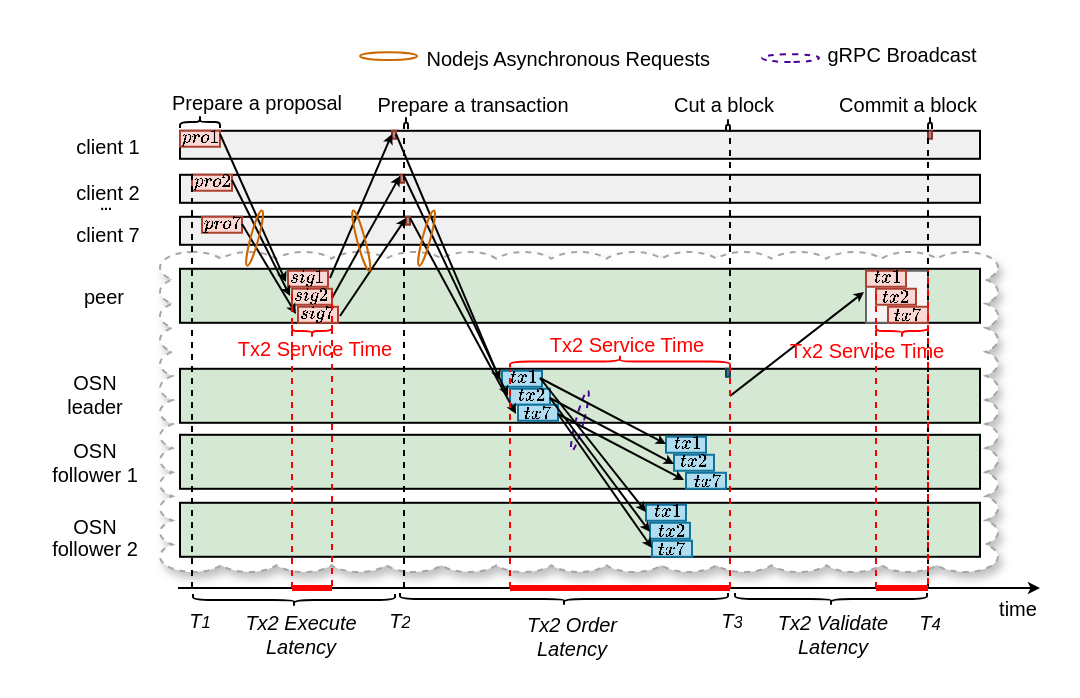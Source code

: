 <mxfile version="20.6.2" type="device"><diagram id="0vhZ1a2vEWbwYD3_x5Hq" name="第 1 页"><mxGraphModel dx="835" dy="513" grid="1" gridSize="10" guides="1" tooltips="1" connect="1" arrows="1" fold="1" page="1" pageScale="1" pageWidth="827" pageHeight="1169" math="1" shadow="0"><root><mxCell id="0"/><mxCell id="1" parent="0"/><mxCell id="FMVHNKBBkChkBREBz5Vj-9" value="&lt;font style=&quot;font-size: 8px;&quot;&gt;$$tx2$$&lt;/font&gt;" style="text;html=1;strokeColor=#82b366;fillColor=#d5e8d4;align=center;verticalAlign=middle;whiteSpace=wrap;rounded=0;" vertex="1" parent="1"><mxGeometry x="485.25" y="242" width="60" height="22" as="geometry"/></mxCell><mxCell id="48xOUsyUoS7SO47N31Tx-1" value="" style="whiteSpace=wrap;html=1;shape=mxgraph.basic.cloud_rect;gradientColor=none;strokeColor=#A6A6A6;shadow=1;dashed=1;" parent="1" vertex="1"><mxGeometry x="161" y="230" width="419" height="160" as="geometry"/></mxCell><mxCell id="Ra1UkYBC7Bc8kQ_S5JcI-41" value="" style="rounded=0;whiteSpace=wrap;html=1;strokeWidth=1;fillColor=#D5E8D4;strokeColor=#000000;" parent="1" vertex="1"><mxGeometry x="171" y="355.4" width="400" height="27" as="geometry"/></mxCell><mxCell id="Ra1UkYBC7Bc8kQ_S5JcI-40" value="" style="rounded=0;whiteSpace=wrap;html=1;strokeWidth=1;fillColor=#D5E8D4;strokeColor=#000000;" parent="1" vertex="1"><mxGeometry x="171" y="321.4" width="400" height="27" as="geometry"/></mxCell><mxCell id="Ra1UkYBC7Bc8kQ_S5JcI-18" value="" style="rounded=0;whiteSpace=wrap;html=1;strokeWidth=1;fillColor=#D5E8D4;strokeColor=#000000;" parent="1" vertex="1"><mxGeometry x="171" y="288.4" width="400" height="27" as="geometry"/></mxCell><mxCell id="Ra1UkYBC7Bc8kQ_S5JcI-5" value="" style="rounded=0;whiteSpace=wrap;html=1;strokeWidth=1;fillColor=#D5E8D4;strokeColor=#000000;" parent="1" vertex="1"><mxGeometry x="171" y="238.4" width="400" height="27" as="geometry"/></mxCell><mxCell id="Ra1UkYBC7Bc8kQ_S5JcI-1" value="" style="rounded=0;whiteSpace=wrap;html=1;strokeWidth=1;fillColor=#F0F0F0;strokeColor=#000000;" parent="1" vertex="1"><mxGeometry x="171" y="191.4" width="400" height="14" as="geometry"/></mxCell><mxCell id="Trnzre_r4BiW6Tw0E5rN-12" value="" style="rounded=0;whiteSpace=wrap;html=1;strokeWidth=1;fillColor=#F0F0F0;strokeColor=#000000;" parent="1" vertex="1"><mxGeometry x="171" y="169.4" width="400" height="14" as="geometry"/></mxCell><mxCell id="Trnzre_r4BiW6Tw0E5rN-16" value="&lt;font style=&quot;font-size: 7px;&quot;&gt;&lt;b&gt;...&lt;/b&gt;&lt;/font&gt;" style="text;html=1;strokeColor=none;fillColor=none;align=center;verticalAlign=middle;whiteSpace=wrap;rounded=0;" parent="1" vertex="1"><mxGeometry x="104" y="190" width="60" height="30" as="geometry"/></mxCell><mxCell id="Trnzre_r4BiW6Tw0E5rN-30" value="" style="shape=curlyBracket;whiteSpace=wrap;html=1;rounded=1;flipH=1;rotation=-90;" parent="1" vertex="1"><mxGeometry x="178" y="155" width="6" height="20" as="geometry"/></mxCell><mxCell id="Trnzre_r4BiW6Tw0E5rN-31" value="&lt;h6 style=&quot;font-size: 10px;&quot;&gt;&lt;span style=&quot;font-weight: normal;&quot;&gt;&lt;font style=&quot;font-size: 10px; line-height: 0.2;&quot;&gt;Prepare a&amp;nbsp;&lt;/font&gt;proposal&lt;/span&gt;&lt;/h6&gt;" style="text;html=1;strokeColor=none;fillColor=none;align=center;verticalAlign=middle;whiteSpace=wrap;rounded=0;" parent="1" vertex="1"><mxGeometry x="160" y="127.33" width="99" height="55" as="geometry"/></mxCell><mxCell id="Trnzre_r4BiW6Tw0E5rN-66" value="" style="shape=curlyBracket;whiteSpace=wrap;html=1;rounded=1;flipH=1;rotation=-90;" parent="1" vertex="1"><mxGeometry x="281" y="164.5" width="6" height="2" as="geometry"/></mxCell><mxCell id="Trnzre_r4BiW6Tw0E5rN-67" value="&lt;h6 style=&quot;font-size: 10px;&quot;&gt;&lt;span style=&quot;font-weight: normal;&quot;&gt;&lt;font style=&quot;font-size: 10px; line-height: 0.2;&quot;&gt;Prepare a&amp;nbsp;&lt;/font&gt;transaction&lt;/span&gt;&lt;/h6&gt;" style="text;html=1;strokeColor=none;fillColor=none;align=center;verticalAlign=middle;whiteSpace=wrap;rounded=0;" parent="1" vertex="1"><mxGeometry x="264.25" y="128" width="106.75" height="55" as="geometry"/></mxCell><mxCell id="Trnzre_r4BiW6Tw0E5rN-113" value="" style="verticalLabelPosition=bottom;verticalAlign=top;html=1;shape=mxgraph.basic.rect;fillColor2=none;strokeWidth=1;size=20;indent=5;fontSize=7;fillColor=#fad9d5;strokeColor=#ae4132;" parent="1" vertex="1"><mxGeometry x="171" y="169.33" width="20" height="8" as="geometry"/></mxCell><mxCell id="Trnzre_r4BiW6Tw0E5rN-139" value="" style="verticalLabelPosition=bottom;verticalAlign=top;html=1;shape=mxgraph.basic.rect;fillColor2=none;strokeWidth=1;size=20;indent=5;fontSize=7;fillColor=#A38E8B;strokeColor=#8C3428;" parent="1" vertex="1"><mxGeometry x="277" y="169.33" width="2" height="4" as="geometry"/></mxCell><mxCell id="Trnzre_r4BiW6Tw0E5rN-186" value="" style="strokeWidth=1;html=1;shape=mxgraph.flowchart.start_1;whiteSpace=wrap;labelBackgroundColor=none;fontSize=5;fillColor=none;rotation=90;strokeColor=#CC6600;fontStyle=1" parent="1" vertex="1"><mxGeometry x="273.31" y="117.79" width="3.94" height="28.51" as="geometry"/></mxCell><mxCell id="Trnzre_r4BiW6Tw0E5rN-187" value="&lt;h6 style=&quot;&quot;&gt;&lt;font style=&quot;line-height: 0.2; font-weight: normal; font-size: 10px;&quot;&gt;Nodejs Asynchronous Requests&amp;nbsp;&lt;/font&gt;&lt;/h6&gt;" style="text;html=1;strokeColor=none;fillColor=none;align=center;verticalAlign=middle;whiteSpace=wrap;rounded=0;" parent="1" vertex="1"><mxGeometry x="274.25" y="106" width="184.75" height="55" as="geometry"/></mxCell><mxCell id="Trnzre_r4BiW6Tw0E5rN-189" value="" style="strokeWidth=1;html=1;shape=mxgraph.flowchart.start_1;whiteSpace=wrap;labelBackgroundColor=none;fontSize=5;fillColor=none;rotation=90;dashed=1;strokeColor=#4C0099;fontStyle=1" parent="1" vertex="1"><mxGeometry x="474.31" y="118.79" width="3.94" height="28.51" as="geometry"/></mxCell><mxCell id="Trnzre_r4BiW6Tw0E5rN-190" value="&lt;h6 style=&quot;&quot;&gt;&lt;font style=&quot;line-height: 0.2; font-weight: normal; font-size: 10px;&quot;&gt;gRPC Broadcast&lt;/font&gt;&lt;/h6&gt;" style="text;html=1;strokeColor=none;fillColor=none;align=center;verticalAlign=middle;whiteSpace=wrap;rounded=0;" parent="1" vertex="1"><mxGeometry x="470.25" y="104" width="123.75" height="55" as="geometry"/></mxCell><mxCell id="Trnzre_r4BiW6Tw0E5rN-220" value="&lt;h6 style=&quot;&quot;&gt;&lt;font style=&quot;font-weight: normal; font-size: 10px;&quot;&gt;client 1&lt;/font&gt;&lt;/h6&gt;" style="text;html=1;strokeColor=none;fillColor=none;align=center;verticalAlign=middle;whiteSpace=wrap;rounded=0;" parent="1" vertex="1"><mxGeometry x="105.25" y="149" width="60" height="55" as="geometry"/></mxCell><mxCell id="Trnzre_r4BiW6Tw0E5rN-230" value="" style="verticalLabelPosition=bottom;verticalAlign=top;html=1;shape=mxgraph.basic.rect;fillColor2=none;strokeWidth=1;size=20;indent=5;fontSize=7;fillColor=#A38E8B;strokeColor=#8C3428;" parent="1" vertex="1"><mxGeometry x="545" y="169.33" width="2" height="4" as="geometry"/></mxCell><mxCell id="Trnzre_r4BiW6Tw0E5rN-232" value="" style="shape=curlyBracket;whiteSpace=wrap;html=1;rounded=1;flipH=1;rotation=-90;" parent="1" vertex="1"><mxGeometry x="543" y="164.5" width="6" height="2" as="geometry"/></mxCell><mxCell id="Trnzre_r4BiW6Tw0E5rN-237" value="&lt;h6 style=&quot;&quot;&gt;&lt;font style=&quot;font-size: 10px; font-weight: normal;&quot;&gt;time&lt;/font&gt;&lt;/h6&gt;" style="text;html=1;strokeColor=none;fillColor=none;align=center;verticalAlign=middle;whiteSpace=wrap;rounded=0;" parent="1" vertex="1"><mxGeometry x="560" y="380" width="60" height="55" as="geometry"/></mxCell><mxCell id="Trnzre_r4BiW6Tw0E5rN-258" value="" style="shape=curlyBracket;whiteSpace=wrap;html=1;rounded=1;flipH=1;rotation=90;" parent="1" vertex="1"><mxGeometry x="225" y="353.45" width="6" height="101" as="geometry"/></mxCell><mxCell id="Trnzre_r4BiW6Tw0E5rN-263" value="&lt;h6 style=&quot;&quot;&gt;&lt;span style=&quot;font-weight: 400;&quot;&gt;&lt;i style=&quot;&quot;&gt;&lt;font style=&quot;font-size: 10px;&quot;&gt;Tx2 Execute Latency&lt;/font&gt;&lt;/i&gt;&lt;/span&gt;&lt;/h6&gt;" style="text;html=1;strokeColor=none;fillColor=none;align=center;verticalAlign=middle;whiteSpace=wrap;rounded=0;" parent="1" vertex="1"><mxGeometry x="189" y="393" width="85" height="55" as="geometry"/></mxCell><mxCell id="Trnzre_r4BiW6Tw0E5rN-264" value="" style="shape=curlyBracket;whiteSpace=wrap;html=1;rounded=1;flipH=1;rotation=90;" parent="1" vertex="1"><mxGeometry x="360" y="321.5" width="6" height="164" as="geometry"/></mxCell><UserObject label="&lt;font style=&quot;&quot;&gt;&lt;i style=&quot;&quot;&gt;&lt;span style=&quot;font-size: 10px;&quot;&gt;T&lt;/span&gt;&lt;span style=&quot;font-size: 8.333px;&quot;&gt;2&lt;/span&gt;&lt;/i&gt;&lt;/font&gt;" placeholders="1" name="Variable" id="Trnzre_r4BiW6Tw0E5rN-265"><mxCell style="text;html=1;strokeColor=none;fillColor=none;align=center;verticalAlign=middle;whiteSpace=wrap;overflow=hidden;dashed=1;labelBackgroundColor=none;fontSize=5;fontColor=#000000;" parent="1" vertex="1"><mxGeometry x="241" y="404" width="80" height="20" as="geometry"/></mxCell></UserObject><mxCell id="Trnzre_r4BiW6Tw0E5rN-266" value="&lt;h6 style=&quot;&quot;&gt;&lt;font size=&quot;1&quot; style=&quot;&quot;&gt;&lt;i style=&quot;font-weight: normal;&quot;&gt;Tx2 Order Latency&lt;/i&gt;&lt;/font&gt;&lt;/h6&gt;" style="text;html=1;strokeColor=none;fillColor=none;align=center;verticalAlign=middle;whiteSpace=wrap;rounded=0;" parent="1" vertex="1"><mxGeometry x="325.25" y="394" width="83.75" height="55" as="geometry"/></mxCell><mxCell id="Trnzre_r4BiW6Tw0E5rN-268" value="&lt;h6 style=&quot;&quot;&gt;&lt;font size=&quot;1&quot; style=&quot;&quot;&gt;&lt;i style=&quot;font-weight: normal;&quot;&gt;Tx2 Validate Latency&lt;/i&gt;&lt;/font&gt;&lt;/h6&gt;" style="text;html=1;strokeColor=none;fillColor=none;align=center;verticalAlign=middle;whiteSpace=wrap;rounded=0;" parent="1" vertex="1"><mxGeometry x="455.25" y="393" width="84.75" height="55" as="geometry"/></mxCell><UserObject label="&lt;font style=&quot;&quot;&gt;&lt;i style=&quot;&quot;&gt;&lt;span style=&quot;font-size: 10px;&quot;&gt;T&lt;/span&gt;&lt;span style=&quot;font-size: 8.333px;&quot;&gt;3&lt;/span&gt;&lt;/i&gt;&lt;/font&gt;" placeholders="1" name="Variable" id="Trnzre_r4BiW6Tw0E5rN-269"><mxCell style="text;html=1;strokeColor=none;fillColor=none;align=center;verticalAlign=middle;whiteSpace=wrap;overflow=hidden;dashed=1;labelBackgroundColor=none;fontSize=5;fontColor=#000000;" parent="1" vertex="1"><mxGeometry x="407" y="404" width="80" height="20" as="geometry"/></mxCell></UserObject><UserObject label="&lt;font style=&quot;&quot;&gt;&lt;i style=&quot;&quot;&gt;&lt;span style=&quot;font-size: 10px;&quot;&gt;T&lt;/span&gt;&lt;span style=&quot;font-size: 8.333px;&quot;&gt;4&lt;/span&gt;&lt;/i&gt;&lt;/font&gt;" placeholders="1" name="Variable" id="Trnzre_r4BiW6Tw0E5rN-270"><mxCell style="text;html=1;strokeColor=none;fillColor=none;align=center;verticalAlign=middle;whiteSpace=wrap;overflow=hidden;dashed=1;labelBackgroundColor=none;fontSize=5;fontColor=#000000;" parent="1" vertex="1"><mxGeometry x="506" y="405" width="80" height="20" as="geometry"/></mxCell></UserObject><mxCell id="vXWSQ5Rv11uB9TsXxkIm-31" value="" style="shape=curlyBracket;whiteSpace=wrap;html=1;rounded=1;flipH=1;rotation=270;direction=west;strokeColor=#FF0000;" parent="1" vertex="1"><mxGeometry x="234" y="259.5" width="6" height="20" as="geometry"/></mxCell><mxCell id="vXWSQ5Rv11uB9TsXxkIm-35" value="" style="verticalLabelPosition=bottom;verticalAlign=top;html=1;shape=mxgraph.basic.rect;fillColor2=none;strokeWidth=1;size=20;indent=5;fontSize=7;fillColor=#A38E8B;strokeColor=#8C3428;" parent="1" vertex="1"><mxGeometry x="281" y="191.33" width="2" height="4" as="geometry"/></mxCell><mxCell id="vXWSQ5Rv11uB9TsXxkIm-41" value="&lt;h6 style=&quot;&quot;&gt;&lt;font style=&quot;font-weight: normal; font-size: 10px;&quot;&gt;OSN&lt;/font&gt;&lt;/h6&gt;" style="text;html=1;strokeColor=none;fillColor=none;align=center;verticalAlign=middle;whiteSpace=wrap;rounded=0;" parent="1" vertex="1"><mxGeometry x="81" y="267" width="95.25" height="55" as="geometry"/></mxCell><mxCell id="vXWSQ5Rv11uB9TsXxkIm-64" value="" style="endArrow=classic;html=1;rounded=0;fontSize=7;strokeColor=#000000;strokeWidth=1;endSize=3;startSize=3;" parent="1" edge="1"><mxGeometry width="50" height="50" relative="1" as="geometry"><mxPoint x="170" y="398" as="sourcePoint"/><mxPoint x="601" y="398" as="targetPoint"/></mxGeometry></mxCell><mxCell id="vXWSQ5Rv11uB9TsXxkIm-77" value="" style="verticalLabelPosition=bottom;verticalAlign=top;html=1;shape=mxgraph.basic.rect;fillColor2=none;strokeWidth=1;size=20;indent=5;fontSize=7;fillColor=#556A73;strokeColor=#09435C;" parent="1" vertex="1"><mxGeometry x="444" y="288.33" width="2" height="4" as="geometry"/></mxCell><mxCell id="vXWSQ5Rv11uB9TsXxkIm-80" value="" style="shape=curlyBracket;whiteSpace=wrap;html=1;rounded=1;flipH=1;rotation=-90;" parent="1" vertex="1"><mxGeometry x="442" y="165.5" width="6" height="2" as="geometry"/></mxCell><UserObject label="&lt;font style=&quot;&quot;&gt;&lt;i style=&quot;&quot;&gt;&lt;span style=&quot;font-size: 10px;&quot;&gt;T&lt;/span&gt;&lt;span style=&quot;font-size: 8.333px;&quot;&gt;1&lt;/span&gt;&lt;/i&gt;&lt;/font&gt;" placeholders="1" name="Variable" id="vXWSQ5Rv11uB9TsXxkIm-89"><mxCell style="text;html=1;strokeColor=none;fillColor=none;align=center;verticalAlign=middle;whiteSpace=wrap;overflow=hidden;dashed=1;labelBackgroundColor=none;fontSize=5;fontColor=#000000;" parent="1" vertex="1"><mxGeometry x="141" y="404" width="80" height="20" as="geometry"/></mxCell></UserObject><mxCell id="vXWSQ5Rv11uB9TsXxkIm-90" value="" style="strokeWidth=1;html=1;shape=mxgraph.flowchart.start_1;whiteSpace=wrap;labelBackgroundColor=none;fontSize=5;fillColor=none;rotation=15;dashed=1;strokeColor=#4C0099;" parent="1" vertex="1"><mxGeometry x="368.96" y="298.74" width="3.94" height="31.21" as="geometry"/></mxCell><mxCell id="Ra1UkYBC7Bc8kQ_S5JcI-2" value="" style="rounded=0;whiteSpace=wrap;html=1;strokeWidth=1;fillColor=#F0F0F0;strokeColor=#000000;" parent="1" vertex="1"><mxGeometry x="171" y="212.4" width="400" height="14" as="geometry"/></mxCell><mxCell id="Ra1UkYBC7Bc8kQ_S5JcI-3" value="" style="verticalLabelPosition=bottom;verticalAlign=top;html=1;shape=mxgraph.basic.rect;fillColor2=none;strokeWidth=1;size=20;indent=5;fontSize=7;fillColor=#fad9d5;strokeColor=#ae4132;" parent="1" vertex="1"><mxGeometry x="177" y="191.33" width="20" height="8" as="geometry"/></mxCell><mxCell id="Ra1UkYBC7Bc8kQ_S5JcI-4" value="" style="verticalLabelPosition=bottom;verticalAlign=top;html=1;shape=mxgraph.basic.rect;fillColor2=none;strokeWidth=1;size=20;indent=5;fontSize=7;fillColor=#fad9d5;strokeColor=#ae4132;" parent="1" vertex="1"><mxGeometry x="182" y="212.33" width="20" height="8" as="geometry"/></mxCell><mxCell id="Ra1UkYBC7Bc8kQ_S5JcI-8" value="&lt;h6 style=&quot;&quot;&gt;&lt;font style=&quot;font-weight: normal; font-size: 10px;&quot;&gt;client 2&lt;/font&gt;&lt;/h6&gt;" style="text;html=1;strokeColor=none;fillColor=none;align=center;verticalAlign=middle;whiteSpace=wrap;rounded=0;" parent="1" vertex="1"><mxGeometry x="105.25" y="172" width="60" height="55" as="geometry"/></mxCell><mxCell id="Ra1UkYBC7Bc8kQ_S5JcI-9" value="&lt;h6 style=&quot;&quot;&gt;&lt;font style=&quot;font-weight: normal; font-size: 10px;&quot;&gt;client 7&lt;/font&gt;&lt;/h6&gt;" style="text;html=1;strokeColor=none;fillColor=none;align=center;verticalAlign=middle;whiteSpace=wrap;rounded=0;" parent="1" vertex="1"><mxGeometry x="105.25" y="193" width="60" height="55" as="geometry"/></mxCell><mxCell id="Trnzre_r4BiW6Tw0E5rN-50" value="" style="endArrow=classic;html=1;rounded=0;fontSize=1;fontColor=#000000;strokeColor=#000000;strokeWidth=1;endSize=2;startSize=2;jumpSize=3;" parent="1" edge="1"><mxGeometry width="50" height="50" relative="1" as="geometry"><mxPoint x="191" y="171" as="sourcePoint"/><mxPoint x="224" y="245" as="targetPoint"/></mxGeometry></mxCell><mxCell id="Ra1UkYBC7Bc8kQ_S5JcI-10" value="&lt;h6 style=&quot;&quot;&gt;&lt;font style=&quot;font-weight: normal; font-size: 10px;&quot;&gt;peer&lt;/font&gt;&lt;/h6&gt;" style="text;html=1;strokeColor=none;fillColor=none;align=center;verticalAlign=middle;whiteSpace=wrap;rounded=0;" parent="1" vertex="1"><mxGeometry x="103.25" y="224" width="60" height="55" as="geometry"/></mxCell><mxCell id="Ra1UkYBC7Bc8kQ_S5JcI-11" value="" style="verticalLabelPosition=bottom;verticalAlign=top;html=1;shape=mxgraph.basic.rect;fillColor2=none;strokeWidth=1;size=20;indent=5;fontSize=7;fillColor=#fad9d5;strokeColor=#ae4132;" parent="1" vertex="1"><mxGeometry x="225" y="239.33" width="20" height="8" as="geometry"/></mxCell><mxCell id="Ra1UkYBC7Bc8kQ_S5JcI-12" value="" style="verticalLabelPosition=bottom;verticalAlign=top;html=1;shape=mxgraph.basic.rect;fillColor2=none;strokeWidth=1;size=20;indent=5;fontSize=7;fillColor=#fad9d5;strokeColor=#ae4132;" parent="1" vertex="1"><mxGeometry x="227" y="248.33" width="20" height="8" as="geometry"/></mxCell><mxCell id="Ra1UkYBC7Bc8kQ_S5JcI-13" value="" style="verticalLabelPosition=bottom;verticalAlign=top;html=1;shape=mxgraph.basic.rect;fillColor2=none;strokeWidth=1;size=20;indent=5;fontSize=7;fillColor=#fad9d5;strokeColor=#ae4132;" parent="1" vertex="1"><mxGeometry x="230" y="257.33" width="20" height="8" as="geometry"/></mxCell><mxCell id="Ra1UkYBC7Bc8kQ_S5JcI-14" value="&lt;font style=&quot;font-size: 8px;&quot;&gt;$$sig7$$&lt;/font&gt;" style="text;html=1;strokeColor=none;fillColor=none;align=center;verticalAlign=middle;whiteSpace=wrap;rounded=0;fontColor=#000000;" parent="1" vertex="1"><mxGeometry x="210.25" y="250" width="60" height="22" as="geometry"/></mxCell><mxCell id="Ra1UkYBC7Bc8kQ_S5JcI-16" value="" style="endArrow=classic;html=1;rounded=0;fontSize=1;fontColor=#000000;strokeColor=#000000;strokeWidth=1;endSize=2;startSize=2;jumpSize=3;" parent="1" edge="1"><mxGeometry width="50" height="50" relative="1" as="geometry"><mxPoint x="197" y="194" as="sourcePoint"/><mxPoint x="226" y="252" as="targetPoint"/></mxGeometry></mxCell><mxCell id="Ra1UkYBC7Bc8kQ_S5JcI-17" value="" style="endArrow=classic;html=1;rounded=0;fontSize=1;fontColor=#000000;strokeColor=#000000;strokeWidth=1;endSize=2;startSize=2;jumpSize=3;" parent="1" edge="1"><mxGeometry width="50" height="50" relative="1" as="geometry"><mxPoint x="202" y="216.0" as="sourcePoint"/><mxPoint x="229" y="261" as="targetPoint"/></mxGeometry></mxCell><mxCell id="Ra1UkYBC7Bc8kQ_S5JcI-19" value="" style="endArrow=classic;html=1;rounded=0;fontSize=1;fontColor=#000000;strokeColor=#000000;strokeWidth=1;endSize=2;startSize=2;jumpSize=3;" parent="1" edge="1"><mxGeometry width="50" height="50" relative="1" as="geometry"><mxPoint x="246" y="243" as="sourcePoint"/><mxPoint x="277" y="171" as="targetPoint"/></mxGeometry></mxCell><mxCell id="Ra1UkYBC7Bc8kQ_S5JcI-20" value="" style="verticalLabelPosition=bottom;verticalAlign=top;html=1;shape=mxgraph.basic.rect;fillColor2=none;strokeWidth=1;size=20;indent=5;fontSize=7;fillColor=#A38E8B;strokeColor=#8C3428;" parent="1" vertex="1"><mxGeometry x="284" y="212.33" width="2" height="4" as="geometry"/></mxCell><mxCell id="Ra1UkYBC7Bc8kQ_S5JcI-21" value="" style="endArrow=classic;html=1;rounded=0;fontSize=1;fontColor=#000000;strokeColor=#000000;strokeWidth=1;endSize=2;startSize=2;jumpSize=3;" parent="1" edge="1"><mxGeometry width="50" height="50" relative="1" as="geometry"><mxPoint x="247" y="253" as="sourcePoint"/><mxPoint x="281" y="192" as="targetPoint"/></mxGeometry></mxCell><mxCell id="Ra1UkYBC7Bc8kQ_S5JcI-22" value="" style="endArrow=classic;html=1;rounded=0;fontSize=1;fontColor=#000000;strokeColor=#000000;strokeWidth=1;endSize=2;startSize=2;jumpSize=3;" parent="1" edge="1"><mxGeometry width="50" height="50" relative="1" as="geometry"><mxPoint x="251" y="262" as="sourcePoint"/><mxPoint x="284" y="213" as="targetPoint"/></mxGeometry></mxCell><mxCell id="Ra1UkYBC7Bc8kQ_S5JcI-31" value="" style="verticalLabelPosition=bottom;verticalAlign=top;html=1;shape=mxgraph.basic.rect;fillColor2=none;strokeWidth=1;size=20;indent=5;fontSize=7;fillColor=#b1ddf0;strokeColor=#10739e;" parent="1" vertex="1"><mxGeometry x="332" y="289.33" width="20" height="8" as="geometry"/></mxCell><mxCell id="Ra1UkYBC7Bc8kQ_S5JcI-32" value="" style="verticalLabelPosition=bottom;verticalAlign=top;html=1;shape=mxgraph.basic.rect;fillColor2=none;strokeWidth=1;size=20;indent=5;fontSize=7;fillColor=#b1ddf0;strokeColor=#10739e;" parent="1" vertex="1"><mxGeometry x="336" y="298.33" width="20" height="8" as="geometry"/></mxCell><mxCell id="Ra1UkYBC7Bc8kQ_S5JcI-33" value="" style="verticalLabelPosition=bottom;verticalAlign=top;html=1;shape=mxgraph.basic.rect;fillColor2=none;strokeWidth=1;size=20;indent=5;fontSize=7;fillColor=#b1ddf0;strokeColor=#10739e;" parent="1" vertex="1"><mxGeometry x="340" y="306.33" width="20" height="8" as="geometry"/></mxCell><mxCell id="Trnzre_r4BiW6Tw0E5rN-152" value="" style="endArrow=classic;html=1;rounded=0;fontSize=1;fontColor=#000000;strokeColor=#000000;strokeWidth=1;endSize=2;startSize=2;jumpSize=3;" parent="1" edge="1"><mxGeometry width="50" height="50" relative="1" as="geometry"><mxPoint x="279" y="171" as="sourcePoint"/><mxPoint x="331" y="294" as="targetPoint"/></mxGeometry></mxCell><mxCell id="Ra1UkYBC7Bc8kQ_S5JcI-34" value="" style="endArrow=classic;html=1;rounded=0;fontSize=1;fontColor=#000000;strokeColor=#000000;strokeWidth=1;endSize=2;startSize=2;jumpSize=3;" parent="1" edge="1"><mxGeometry width="50" height="50" relative="1" as="geometry"><mxPoint x="283" y="192" as="sourcePoint"/><mxPoint x="335" y="302" as="targetPoint"/></mxGeometry></mxCell><mxCell id="Ra1UkYBC7Bc8kQ_S5JcI-35" value="" style="endArrow=classic;html=1;rounded=0;fontSize=1;fontColor=#000000;strokeColor=#000000;strokeWidth=1;endSize=2;startSize=2;jumpSize=3;" parent="1" edge="1"><mxGeometry width="50" height="50" relative="1" as="geometry"><mxPoint x="286" y="213" as="sourcePoint"/><mxPoint x="339" y="311" as="targetPoint"/></mxGeometry></mxCell><mxCell id="Ra1UkYBC7Bc8kQ_S5JcI-39" value="&lt;h6 style=&quot;font-size: 10px;&quot;&gt;&lt;span style=&quot;font-weight: 400;&quot;&gt;&lt;font color=&quot;#ff0000&quot;&gt;Tx2 Service Time&lt;/font&gt;&lt;/span&gt;&lt;/h6&gt;" style="text;html=1;strokeColor=none;fillColor=none;align=center;verticalAlign=middle;whiteSpace=wrap;rounded=0;" parent="1" vertex="1"><mxGeometry x="197" y="263" width="83" height="30" as="geometry"/></mxCell><mxCell id="Ra1UkYBC7Bc8kQ_S5JcI-43" value="" style="verticalLabelPosition=bottom;verticalAlign=top;html=1;shape=mxgraph.basic.rect;fillColor2=none;strokeWidth=1;size=20;indent=5;fontSize=7;fillColor=#b1ddf0;strokeColor=#10739e;" parent="1" vertex="1"><mxGeometry x="414" y="322.33" width="20" height="8" as="geometry"/></mxCell><mxCell id="Ra1UkYBC7Bc8kQ_S5JcI-44" value="" style="verticalLabelPosition=bottom;verticalAlign=top;html=1;shape=mxgraph.basic.rect;fillColor2=none;strokeWidth=1;size=20;indent=5;fontSize=7;fillColor=#b1ddf0;strokeColor=#10739e;" parent="1" vertex="1"><mxGeometry x="418" y="331.33" width="20" height="8" as="geometry"/></mxCell><mxCell id="Ra1UkYBC7Bc8kQ_S5JcI-45" value="" style="verticalLabelPosition=bottom;verticalAlign=top;html=1;shape=mxgraph.basic.rect;fillColor2=none;strokeWidth=1;size=20;indent=5;fontSize=7;fillColor=#b1ddf0;strokeColor=#10739e;" parent="1" vertex="1"><mxGeometry x="424" y="340.33" width="20" height="8" as="geometry"/></mxCell><mxCell id="Ra1UkYBC7Bc8kQ_S5JcI-47" value="" style="verticalLabelPosition=bottom;verticalAlign=top;html=1;shape=mxgraph.basic.rect;fillColor2=none;strokeWidth=1;size=20;indent=5;fontSize=7;fillColor=#b1ddf0;strokeColor=#10739e;" parent="1" vertex="1"><mxGeometry x="404" y="356.33" width="20" height="8" as="geometry"/></mxCell><mxCell id="Ra1UkYBC7Bc8kQ_S5JcI-48" value="" style="verticalLabelPosition=bottom;verticalAlign=top;html=1;shape=mxgraph.basic.rect;fillColor2=none;strokeWidth=1;size=20;indent=5;fontSize=7;fillColor=#b1ddf0;strokeColor=#10739e;" parent="1" vertex="1"><mxGeometry x="406" y="365.33" width="20" height="8" as="geometry"/></mxCell><mxCell id="Ra1UkYBC7Bc8kQ_S5JcI-49" value="" style="verticalLabelPosition=bottom;verticalAlign=top;html=1;shape=mxgraph.basic.rect;fillColor2=none;strokeWidth=1;size=20;indent=5;fontSize=7;fillColor=#b1ddf0;strokeColor=#10739e;" parent="1" vertex="1"><mxGeometry x="407" y="374.33" width="20" height="8" as="geometry"/></mxCell><mxCell id="vXWSQ5Rv11uB9TsXxkIm-65" value="" style="endArrow=classic;html=1;rounded=0;fontSize=1;fontColor=#000000;strokeColor=#000000;strokeWidth=1;endSize=2;startSize=2;jumpSize=3;" parent="1" edge="1"><mxGeometry width="50" height="50" relative="1" as="geometry"><mxPoint x="351" y="293.0" as="sourcePoint"/><mxPoint x="414" y="326" as="targetPoint"/></mxGeometry></mxCell><mxCell id="Ra1UkYBC7Bc8kQ_S5JcI-50" value="" style="endArrow=classic;html=1;rounded=0;fontSize=1;fontColor=#000000;strokeColor=#000000;strokeWidth=1;endSize=2;startSize=2;jumpSize=3;" parent="1" edge="1"><mxGeometry width="50" height="50" relative="1" as="geometry"><mxPoint x="351" y="293.0" as="sourcePoint"/><mxPoint x="404" y="360" as="targetPoint"/></mxGeometry></mxCell><mxCell id="Ra1UkYBC7Bc8kQ_S5JcI-51" value="" style="endArrow=classic;html=1;rounded=0;fontSize=1;fontColor=#000000;strokeColor=#000000;strokeWidth=1;endSize=2;startSize=2;jumpSize=3;" parent="1" edge="1"><mxGeometry width="50" height="50" relative="1" as="geometry"><mxPoint x="356" y="303.0" as="sourcePoint"/><mxPoint x="418" y="336" as="targetPoint"/></mxGeometry></mxCell><mxCell id="Ra1UkYBC7Bc8kQ_S5JcI-52" value="" style="endArrow=classic;html=1;rounded=0;fontSize=1;fontColor=#000000;strokeColor=#000000;strokeWidth=1;endSize=2;startSize=2;jumpSize=3;" parent="1" edge="1"><mxGeometry width="50" height="50" relative="1" as="geometry"><mxPoint x="356" y="303.0" as="sourcePoint"/><mxPoint x="406" y="370" as="targetPoint"/></mxGeometry></mxCell><mxCell id="Ra1UkYBC7Bc8kQ_S5JcI-53" value="" style="endArrow=classic;html=1;rounded=0;fontSize=1;fontColor=#000000;strokeColor=#000000;strokeWidth=1;endSize=2;startSize=2;jumpSize=3;" parent="1" edge="1"><mxGeometry width="50" height="50" relative="1" as="geometry"><mxPoint x="360" y="311.0" as="sourcePoint"/><mxPoint x="423" y="344" as="targetPoint"/></mxGeometry></mxCell><mxCell id="Ra1UkYBC7Bc8kQ_S5JcI-54" value="" style="endArrow=classic;html=1;rounded=0;fontSize=1;fontColor=#000000;strokeColor=#000000;strokeWidth=1;endSize=2;startSize=2;jumpSize=3;" parent="1" edge="1"><mxGeometry width="50" height="50" relative="1" as="geometry"><mxPoint x="360" y="311.0" as="sourcePoint"/><mxPoint x="407" y="378" as="targetPoint"/></mxGeometry></mxCell><mxCell id="Ra1UkYBC7Bc8kQ_S5JcI-62" value="" style="verticalLabelPosition=bottom;verticalAlign=top;html=1;shape=mxgraph.basic.rect;fillColor2=none;strokeWidth=1;size=20;indent=5;fontSize=7;fillColor=#f5f5f5;strokeColor=#666666;fontColor=#333333;" parent="1" vertex="1"><mxGeometry x="514" y="239.33" width="31" height="26" as="geometry"/></mxCell><mxCell id="vXWSQ5Rv11uB9TsXxkIm-88" value="" style="endArrow=classic;html=1;rounded=0;fontSize=1;fontColor=#000000;strokeColor=#000000;strokeWidth=1;endSize=2;startSize=2;jumpSize=3;" parent="1" edge="1"><mxGeometry width="50" height="50" relative="1" as="geometry"><mxPoint x="446" y="302" as="sourcePoint"/><mxPoint x="513" y="250" as="targetPoint"/></mxGeometry></mxCell><mxCell id="Ra1UkYBC7Bc8kQ_S5JcI-63" value="" style="shape=curlyBracket;whiteSpace=wrap;html=1;rounded=1;flipH=1;rotation=90;" parent="1" vertex="1"><mxGeometry x="493.5" y="355.5" width="6" height="96" as="geometry"/></mxCell><mxCell id="Ra1UkYBC7Bc8kQ_S5JcI-64" value="&lt;font style=&quot;font-size: 8px;&quot;&gt;$$pro1$$&lt;/font&gt;" style="text;html=1;strokeColor=none;fillColor=none;align=center;verticalAlign=middle;whiteSpace=wrap;rounded=0;fontColor=#000000;" parent="1" vertex="1"><mxGeometry x="151.25" y="162" width="60" height="22" as="geometry"/></mxCell><mxCell id="Ra1UkYBC7Bc8kQ_S5JcI-65" value="&lt;font style=&quot;font-size: 8px;&quot;&gt;$$pro2$$&lt;/font&gt;" style="text;html=1;strokeColor=none;fillColor=none;align=center;verticalAlign=middle;whiteSpace=wrap;rounded=0;fontColor=#000000;" parent="1" vertex="1"><mxGeometry x="157.25" y="184" width="60" height="22" as="geometry"/></mxCell><mxCell id="vXWSQ5Rv11uB9TsXxkIm-3" value="&lt;font style=&quot;font-size: 8px;&quot;&gt;$$pro7$$&lt;/font&gt;" style="text;html=1;strokeColor=none;fillColor=none;align=center;verticalAlign=middle;whiteSpace=wrap;rounded=0;fontColor=#000000;" parent="1" vertex="1"><mxGeometry x="162.25" y="205" width="60" height="22" as="geometry"/></mxCell><mxCell id="Ra1UkYBC7Bc8kQ_S5JcI-66" value="&lt;font style=&quot;font-size: 8px;&quot;&gt;$$sig1$$&lt;/font&gt;" style="text;html=1;strokeColor=none;fillColor=none;align=center;verticalAlign=middle;whiteSpace=wrap;rounded=0;fontColor=#000000;" parent="1" vertex="1"><mxGeometry x="205.25" y="232" width="60" height="22" as="geometry"/></mxCell><mxCell id="Ra1UkYBC7Bc8kQ_S5JcI-67" value="&lt;font style=&quot;font-size: 8px;&quot;&gt;$$sig2$$&lt;/font&gt;" style="text;html=1;strokeColor=none;fillColor=none;align=center;verticalAlign=middle;whiteSpace=wrap;rounded=0;fontColor=#000000;" parent="1" vertex="1"><mxGeometry x="207.25" y="241" width="60" height="22" as="geometry"/></mxCell><mxCell id="Ra1UkYBC7Bc8kQ_S5JcI-69" value="&lt;font style=&quot;font-size: 8px;&quot;&gt;$$tx1$$&lt;/font&gt;" style="text;html=1;strokeColor=none;fillColor=none;align=center;verticalAlign=middle;whiteSpace=wrap;rounded=0;fontColor=#000000;" parent="1" vertex="1"><mxGeometry x="313.25" y="282" width="60" height="22" as="geometry"/></mxCell><mxCell id="Ra1UkYBC7Bc8kQ_S5JcI-70" value="&lt;font style=&quot;font-size: 8px;&quot;&gt;$$tx2$$&lt;/font&gt;" style="text;html=1;strokeColor=none;fillColor=none;align=center;verticalAlign=middle;whiteSpace=wrap;rounded=0;fontColor=#000000;" parent="1" vertex="1"><mxGeometry x="317.25" y="291" width="60" height="22" as="geometry"/></mxCell><mxCell id="Ra1UkYBC7Bc8kQ_S5JcI-71" value="&lt;font style=&quot;font-size: 8px;&quot;&gt;$$tx7$$&lt;/font&gt;" style="text;html=1;strokeColor=none;fillColor=none;align=center;verticalAlign=middle;whiteSpace=wrap;rounded=0;fontColor=#000000;" parent="1" vertex="1"><mxGeometry x="320.25" y="300" width="60" height="22" as="geometry"/></mxCell><mxCell id="Ra1UkYBC7Bc8kQ_S5JcI-72" value="&lt;font style=&quot;font-size: 8px;&quot;&gt;$$tx1$$&lt;/font&gt;" style="text;html=1;strokeColor=none;fillColor=none;align=center;verticalAlign=middle;whiteSpace=wrap;rounded=0;fontColor=#000000;" parent="1" vertex="1"><mxGeometry x="385.25" y="349" width="60" height="22" as="geometry"/></mxCell><mxCell id="Ra1UkYBC7Bc8kQ_S5JcI-73" value="&lt;font style=&quot;font-size: 8px;&quot;&gt;$$tx1$$&lt;/font&gt;" style="text;html=1;strokeColor=none;fillColor=none;align=center;verticalAlign=middle;whiteSpace=wrap;rounded=0;fontColor=#000000;" parent="1" vertex="1"><mxGeometry x="395.25" y="315" width="60" height="22" as="geometry"/></mxCell><mxCell id="Ra1UkYBC7Bc8kQ_S5JcI-74" value="&lt;font style=&quot;font-size: 8px;&quot;&gt;$$tx2$$&lt;/font&gt;" style="text;html=1;strokeColor=none;fillColor=none;align=center;verticalAlign=middle;whiteSpace=wrap;rounded=0;fontColor=#000000;" parent="1" vertex="1"><mxGeometry x="387.25" y="359" width="60" height="22" as="geometry"/></mxCell><mxCell id="Ra1UkYBC7Bc8kQ_S5JcI-75" value="&lt;font style=&quot;font-size: 8px;&quot;&gt;$$tx2$$&lt;/font&gt;" style="text;html=1;strokeColor=none;fillColor=none;align=center;verticalAlign=middle;whiteSpace=wrap;rounded=0;fontColor=#000000;" parent="1" vertex="1"><mxGeometry x="398.25" y="324" width="60" height="22" as="geometry"/></mxCell><mxCell id="Ra1UkYBC7Bc8kQ_S5JcI-76" value="&lt;font style=&quot;font-size: 8px;&quot;&gt;$$tx7$$&lt;/font&gt;" style="text;html=1;strokeColor=none;fillColor=none;align=center;verticalAlign=middle;whiteSpace=wrap;rounded=0;fontColor=#000000;" parent="1" vertex="1"><mxGeometry x="405.25" y="334" width="60" height="22" as="geometry"/></mxCell><mxCell id="Ra1UkYBC7Bc8kQ_S5JcI-77" value="&lt;font style=&quot;font-size: 8px;&quot;&gt;$$tx7$$&lt;/font&gt;" style="text;html=1;strokeColor=none;fillColor=none;align=center;verticalAlign=middle;whiteSpace=wrap;rounded=0;fontColor=#000000;" parent="1" vertex="1"><mxGeometry x="387.25" y="368" width="60" height="22" as="geometry"/></mxCell><mxCell id="vXWSQ5Rv11uB9TsXxkIm-30" value="" style="strokeWidth=1;html=1;shape=mxgraph.flowchart.start_1;whiteSpace=wrap;labelBackgroundColor=none;fontSize=5;rotation=15;fillColor=none;strokeColor=#CC6600;" parent="1" vertex="1"><mxGeometry x="206.31" y="208.79" width="3.94" height="28.51" as="geometry"/></mxCell><mxCell id="vXWSQ5Rv11uB9TsXxkIm-38" value="" style="strokeWidth=1;html=1;shape=mxgraph.flowchart.start_1;whiteSpace=wrap;labelBackgroundColor=none;fontSize=5;fontColor=#000000;fillColor=none;rotation=-15;strokeColor=#CC6600;" parent="1" vertex="1"><mxGeometry x="259.66" y="208.74" width="3.94" height="31.21" as="geometry"/></mxCell><mxCell id="vXWSQ5Rv11uB9TsXxkIm-53" value="" style="strokeWidth=1;html=1;shape=mxgraph.flowchart.start_1;whiteSpace=wrap;labelBackgroundColor=none;fontSize=5;fillColor=none;rotation=15;strokeColor=#CC6600;" parent="1" vertex="1"><mxGeometry x="292.31" y="208.79" width="3.94" height="28.51" as="geometry"/></mxCell><mxCell id="aoACPO_KVNHL25JApvIy-1" value="&lt;h6 style=&quot;&quot;&gt;&lt;font style=&quot;font-weight: normal; font-size: 10px;&quot;&gt;leader&lt;/font&gt;&lt;/h6&gt;" style="text;html=1;strokeColor=none;fillColor=none;align=center;verticalAlign=middle;whiteSpace=wrap;rounded=0;" parent="1" vertex="1"><mxGeometry x="81" y="279" width="95.25" height="55" as="geometry"/></mxCell><mxCell id="aoACPO_KVNHL25JApvIy-4" value="&lt;h6 style=&quot;&quot;&gt;&lt;font style=&quot;font-weight: normal; font-size: 10px;&quot;&gt;OSN&lt;/font&gt;&lt;/h6&gt;" style="text;html=1;strokeColor=none;fillColor=none;align=center;verticalAlign=middle;whiteSpace=wrap;rounded=0;" parent="1" vertex="1"><mxGeometry x="81" y="301" width="95.25" height="55" as="geometry"/></mxCell><mxCell id="aoACPO_KVNHL25JApvIy-5" value="&lt;h6 style=&quot;&quot;&gt;&lt;font style=&quot;font-weight: normal; font-size: 10px;&quot;&gt;follower 1&lt;/font&gt;&lt;/h6&gt;" style="text;html=1;strokeColor=none;fillColor=none;align=center;verticalAlign=middle;whiteSpace=wrap;rounded=0;" parent="1" vertex="1"><mxGeometry x="81" y="313" width="95.25" height="55" as="geometry"/></mxCell><mxCell id="aoACPO_KVNHL25JApvIy-6" value="&lt;h6 style=&quot;&quot;&gt;&lt;font style=&quot;font-weight: normal; font-size: 10px;&quot;&gt;follower 2&lt;/font&gt;&lt;/h6&gt;" style="text;html=1;strokeColor=none;fillColor=none;align=center;verticalAlign=middle;whiteSpace=wrap;rounded=0;" parent="1" vertex="1"><mxGeometry x="81" y="350" width="95.25" height="55" as="geometry"/></mxCell><mxCell id="aoACPO_KVNHL25JApvIy-7" value="&lt;h6 style=&quot;&quot;&gt;&lt;font style=&quot;font-weight: normal; font-size: 10px;&quot;&gt;OSN&lt;/font&gt;&lt;/h6&gt;" style="text;html=1;strokeColor=none;fillColor=none;align=center;verticalAlign=middle;whiteSpace=wrap;rounded=0;" parent="1" vertex="1"><mxGeometry x="81" y="339" width="95.25" height="55" as="geometry"/></mxCell><mxCell id="FMVHNKBBkChkBREBz5Vj-3" value="" style="shape=curlyBracket;whiteSpace=wrap;html=1;rounded=1;flipH=0;rotation=270;direction=west;strokeColor=#FF0000;flipV=1;" vertex="1" parent="1"><mxGeometry x="388" y="229.8" width="6" height="110" as="geometry"/></mxCell><mxCell id="FMVHNKBBkChkBREBz5Vj-4" value="&lt;h6 style=&quot;font-size: 10px;&quot;&gt;&lt;span style=&quot;font-weight: 400;&quot;&gt;&lt;font color=&quot;#ff0000&quot;&gt;Tx2 Service Time&lt;/font&gt;&lt;/span&gt;&lt;/h6&gt;" style="text;html=1;strokeColor=none;fillColor=none;align=center;verticalAlign=middle;whiteSpace=wrap;rounded=0;" vertex="1" parent="1"><mxGeometry x="349" y="248" width="91" height="55" as="geometry"/></mxCell><mxCell id="Trnzre_r4BiW6Tw0E5rN-39" value="" style="endArrow=none;dashed=1;html=1;rounded=0;fontSize=7;strokeColor=#000000;strokeWidth=1;fillColor=#dae8fc;" parent="1" edge="1"><mxGeometry width="50" height="50" relative="1" as="geometry"><mxPoint x="177" y="398" as="sourcePoint"/><mxPoint x="177" y="191" as="targetPoint"/></mxGeometry></mxCell><mxCell id="Trnzre_r4BiW6Tw0E5rN-74" value="" style="endArrow=none;dashed=1;html=1;rounded=0;fontSize=7;strokeColor=#000000;strokeWidth=1;fillColor=#dae8fc;" parent="1" edge="1"><mxGeometry width="50" height="50" relative="1" as="geometry"><mxPoint x="283" y="398" as="sourcePoint"/><mxPoint x="283" y="170" as="targetPoint"/></mxGeometry></mxCell><mxCell id="Trnzre_r4BiW6Tw0E5rN-205" value="" style="endArrow=none;dashed=1;html=1;rounded=0;fontSize=7;strokeColor=#000000;strokeWidth=1;fillColor=#dae8fc;" parent="1" edge="1"><mxGeometry width="50" height="50" relative="1" as="geometry"><mxPoint x="446" y="398" as="sourcePoint"/><mxPoint x="446" y="169" as="targetPoint"/></mxGeometry></mxCell><mxCell id="Trnzre_r4BiW6Tw0E5rN-216" value="" style="endArrow=none;dashed=1;html=1;rounded=0;fontSize=7;strokeColor=#000000;strokeWidth=1;fillColor=#dae8fc;" parent="1" edge="1"><mxGeometry width="50" height="50" relative="1" as="geometry"><mxPoint x="545" y="398" as="sourcePoint"/><mxPoint x="545" y="169" as="targetPoint"/></mxGeometry></mxCell><mxCell id="FMVHNKBBkChkBREBz5Vj-5" value="" style="verticalLabelPosition=bottom;verticalAlign=top;html=1;shape=mxgraph.basic.rect;fillColor2=none;strokeWidth=1;size=20;indent=5;fontSize=7;fillColor=#FAD9D5;strokeColor=#ae4132;" vertex="1" parent="1"><mxGeometry x="514" y="239.33" width="20" height="8" as="geometry"/></mxCell><mxCell id="FMVHNKBBkChkBREBz5Vj-6" value="" style="verticalLabelPosition=bottom;verticalAlign=top;html=1;shape=mxgraph.basic.rect;fillColor2=none;strokeWidth=1;size=20;indent=5;fontSize=7;fillColor=#fad9d5;strokeColor=#ae4132;" vertex="1" parent="1"><mxGeometry x="519" y="248.33" width="20" height="8" as="geometry"/></mxCell><mxCell id="FMVHNKBBkChkBREBz5Vj-7" value="" style="verticalLabelPosition=bottom;verticalAlign=top;html=1;shape=mxgraph.basic.rect;fillColor2=none;strokeWidth=1;size=20;indent=5;fontSize=7;fillColor=#fad9d5;strokeColor=#ae4132;" vertex="1" parent="1"><mxGeometry x="525" y="257.33" width="20" height="8" as="geometry"/></mxCell><mxCell id="FMVHNKBBkChkBREBz5Vj-8" value="&lt;font style=&quot;font-size: 8px;&quot;&gt;$$tx1$$&lt;/font&gt;" style="text;html=1;strokeColor=none;fillColor=none;align=center;verticalAlign=middle;whiteSpace=wrap;rounded=0;fontColor=#000000;" vertex="1" parent="1"><mxGeometry x="495.25" y="232" width="60" height="22" as="geometry"/></mxCell><mxCell id="FMVHNKBBkChkBREBz5Vj-10" value="&lt;font style=&quot;font-size: 8px;&quot;&gt;$$tx7$$&lt;/font&gt;" style="text;html=1;strokeColor=none;fillColor=none;align=center;verticalAlign=middle;whiteSpace=wrap;rounded=0;fontColor=#000000;" vertex="1" parent="1"><mxGeometry x="505.25" y="251" width="60" height="22" as="geometry"/></mxCell><mxCell id="FMVHNKBBkChkBREBz5Vj-12" value="&lt;font style=&quot;font-size: 8px;&quot;&gt;$$tx2$$&lt;/font&gt;" style="text;html=1;strokeColor=none;fillColor=none;align=center;verticalAlign=middle;whiteSpace=wrap;rounded=0;fontColor=#000000;" vertex="1" parent="1"><mxGeometry x="499.25" y="242" width="60" height="22" as="geometry"/></mxCell><mxCell id="FMVHNKBBkChkBREBz5Vj-13" value="" style="shape=curlyBracket;whiteSpace=wrap;html=1;rounded=1;flipH=1;rotation=270;direction=west;strokeColor=#FF0000;" vertex="1" parent="1"><mxGeometry x="529" y="256.5" width="6" height="26" as="geometry"/></mxCell><mxCell id="FMVHNKBBkChkBREBz5Vj-14" value="&lt;h6 style=&quot;font-size: 10px;&quot;&gt;&lt;span style=&quot;font-weight: 400;&quot;&gt;&lt;font color=&quot;#ff0000&quot;&gt;Tx2 Service Time&lt;/font&gt;&lt;/span&gt;&lt;/h6&gt;" style="text;html=1;strokeColor=none;fillColor=none;align=center;verticalAlign=middle;whiteSpace=wrap;rounded=0;" vertex="1" parent="1"><mxGeometry x="469" y="264" width="91" height="30" as="geometry"/></mxCell><mxCell id="FMVHNKBBkChkBREBz5Vj-16" value="" style="endArrow=none;dashed=1;html=1;rounded=0;fontSize=7;strokeColor=#FF0000;strokeWidth=1;fillColor=#dae8fc;" edge="1" parent="1"><mxGeometry width="50" height="50" relative="1" as="geometry"><mxPoint x="227" y="398" as="sourcePoint"/><mxPoint x="227" y="248" as="targetPoint"/></mxGeometry></mxCell><mxCell id="FMVHNKBBkChkBREBz5Vj-17" value="" style="endArrow=none;dashed=1;html=1;rounded=0;fontSize=7;strokeColor=#FF0000;strokeWidth=1;fillColor=#dae8fc;" edge="1" parent="1"><mxGeometry width="50" height="50" relative="1" as="geometry"><mxPoint x="247" y="397" as="sourcePoint"/><mxPoint x="247" y="248" as="targetPoint"/></mxGeometry></mxCell><mxCell id="FMVHNKBBkChkBREBz5Vj-18" value="" style="endArrow=none;dashed=1;html=1;rounded=0;fontSize=7;strokeColor=#FF0000;strokeWidth=1;fillColor=#dae8fc;" edge="1" parent="1"><mxGeometry width="50" height="50" relative="1" as="geometry"><mxPoint x="336" y="398" as="sourcePoint"/><mxPoint x="336" y="289" as="targetPoint"/></mxGeometry></mxCell><mxCell id="FMVHNKBBkChkBREBz5Vj-19" value="" style="endArrow=none;dashed=1;html=1;rounded=0;fontSize=7;strokeColor=#FF0000;strokeWidth=1;fillColor=#dae8fc;" edge="1" parent="1"><mxGeometry width="50" height="50" relative="1" as="geometry"><mxPoint x="446" y="398" as="sourcePoint"/><mxPoint x="446" y="287" as="targetPoint"/></mxGeometry></mxCell><mxCell id="FMVHNKBBkChkBREBz5Vj-20" value="" style="endArrow=none;dashed=1;html=1;rounded=0;fontSize=7;strokeColor=#FF0000;strokeWidth=1;fillColor=#dae8fc;" edge="1" parent="1"><mxGeometry width="50" height="50" relative="1" as="geometry"><mxPoint x="519" y="398" as="sourcePoint"/><mxPoint x="519" y="248" as="targetPoint"/></mxGeometry></mxCell><mxCell id="FMVHNKBBkChkBREBz5Vj-21" value="" style="endArrow=none;dashed=1;html=1;rounded=0;fontSize=7;strokeColor=#FF0000;strokeWidth=1;fillColor=#dae8fc;" edge="1" parent="1"><mxGeometry width="50" height="50" relative="1" as="geometry"><mxPoint x="545" y="396" as="sourcePoint"/><mxPoint x="545" y="239" as="targetPoint"/></mxGeometry></mxCell><mxCell id="FMVHNKBBkChkBREBz5Vj-23" value="" style="endArrow=none;html=1;rounded=0;fontSize=7;strokeColor=#FF0000;strokeWidth=3;fillColor=#dae8fc;" edge="1" parent="1"><mxGeometry width="50" height="50" relative="1" as="geometry"><mxPoint x="545" y="398" as="sourcePoint"/><mxPoint x="519" y="398" as="targetPoint"/></mxGeometry></mxCell><mxCell id="FMVHNKBBkChkBREBz5Vj-24" value="" style="endArrow=none;html=1;rounded=0;fontSize=7;strokeColor=#FF0000;strokeWidth=1;fillColor=#dae8fc;" edge="1" parent="1"><mxGeometry width="50" height="50" relative="1" as="geometry"><mxPoint x="247" y="398" as="sourcePoint"/><mxPoint x="227" y="398" as="targetPoint"/></mxGeometry></mxCell><mxCell id="FMVHNKBBkChkBREBz5Vj-25" value="" style="endArrow=none;html=1;rounded=0;fontSize=7;strokeColor=#FF0000;strokeWidth=3;fillColor=#dae8fc;" edge="1" parent="1"><mxGeometry width="50" height="50" relative="1" as="geometry"><mxPoint x="247" y="398" as="sourcePoint"/><mxPoint x="227" y="398" as="targetPoint"/></mxGeometry></mxCell><mxCell id="FMVHNKBBkChkBREBz5Vj-26" value="" style="endArrow=none;html=1;rounded=0;fontSize=7;strokeColor=#FF0000;strokeWidth=3;fillColor=#dae8fc;" edge="1" parent="1"><mxGeometry width="50" height="50" relative="1" as="geometry"><mxPoint x="446" y="398" as="sourcePoint"/><mxPoint x="336" y="398" as="targetPoint"/></mxGeometry></mxCell><mxCell id="FMVHNKBBkChkBREBz5Vj-28" value="&lt;h6 style=&quot;font-size: 10px;&quot;&gt;&lt;span style=&quot;font-weight: 400;&quot;&gt;Cut a block&lt;/span&gt;&lt;/h6&gt;" style="text;html=1;strokeColor=none;fillColor=none;align=center;verticalAlign=middle;whiteSpace=wrap;rounded=0;" vertex="1" parent="1"><mxGeometry x="413.25" y="128" width="60" height="55" as="geometry"/></mxCell><mxCell id="FMVHNKBBkChkBREBz5Vj-29" value="&lt;h6 style=&quot;font-size: 10px;&quot;&gt;&lt;span style=&quot;font-weight: 400;&quot;&gt;Commit a block&lt;/span&gt;&lt;/h6&gt;" style="text;html=1;strokeColor=none;fillColor=none;align=center;verticalAlign=middle;whiteSpace=wrap;rounded=0;" vertex="1" parent="1"><mxGeometry x="498.25" y="128" width="73.75" height="55" as="geometry"/></mxCell></root></mxGraphModel></diagram></mxfile>